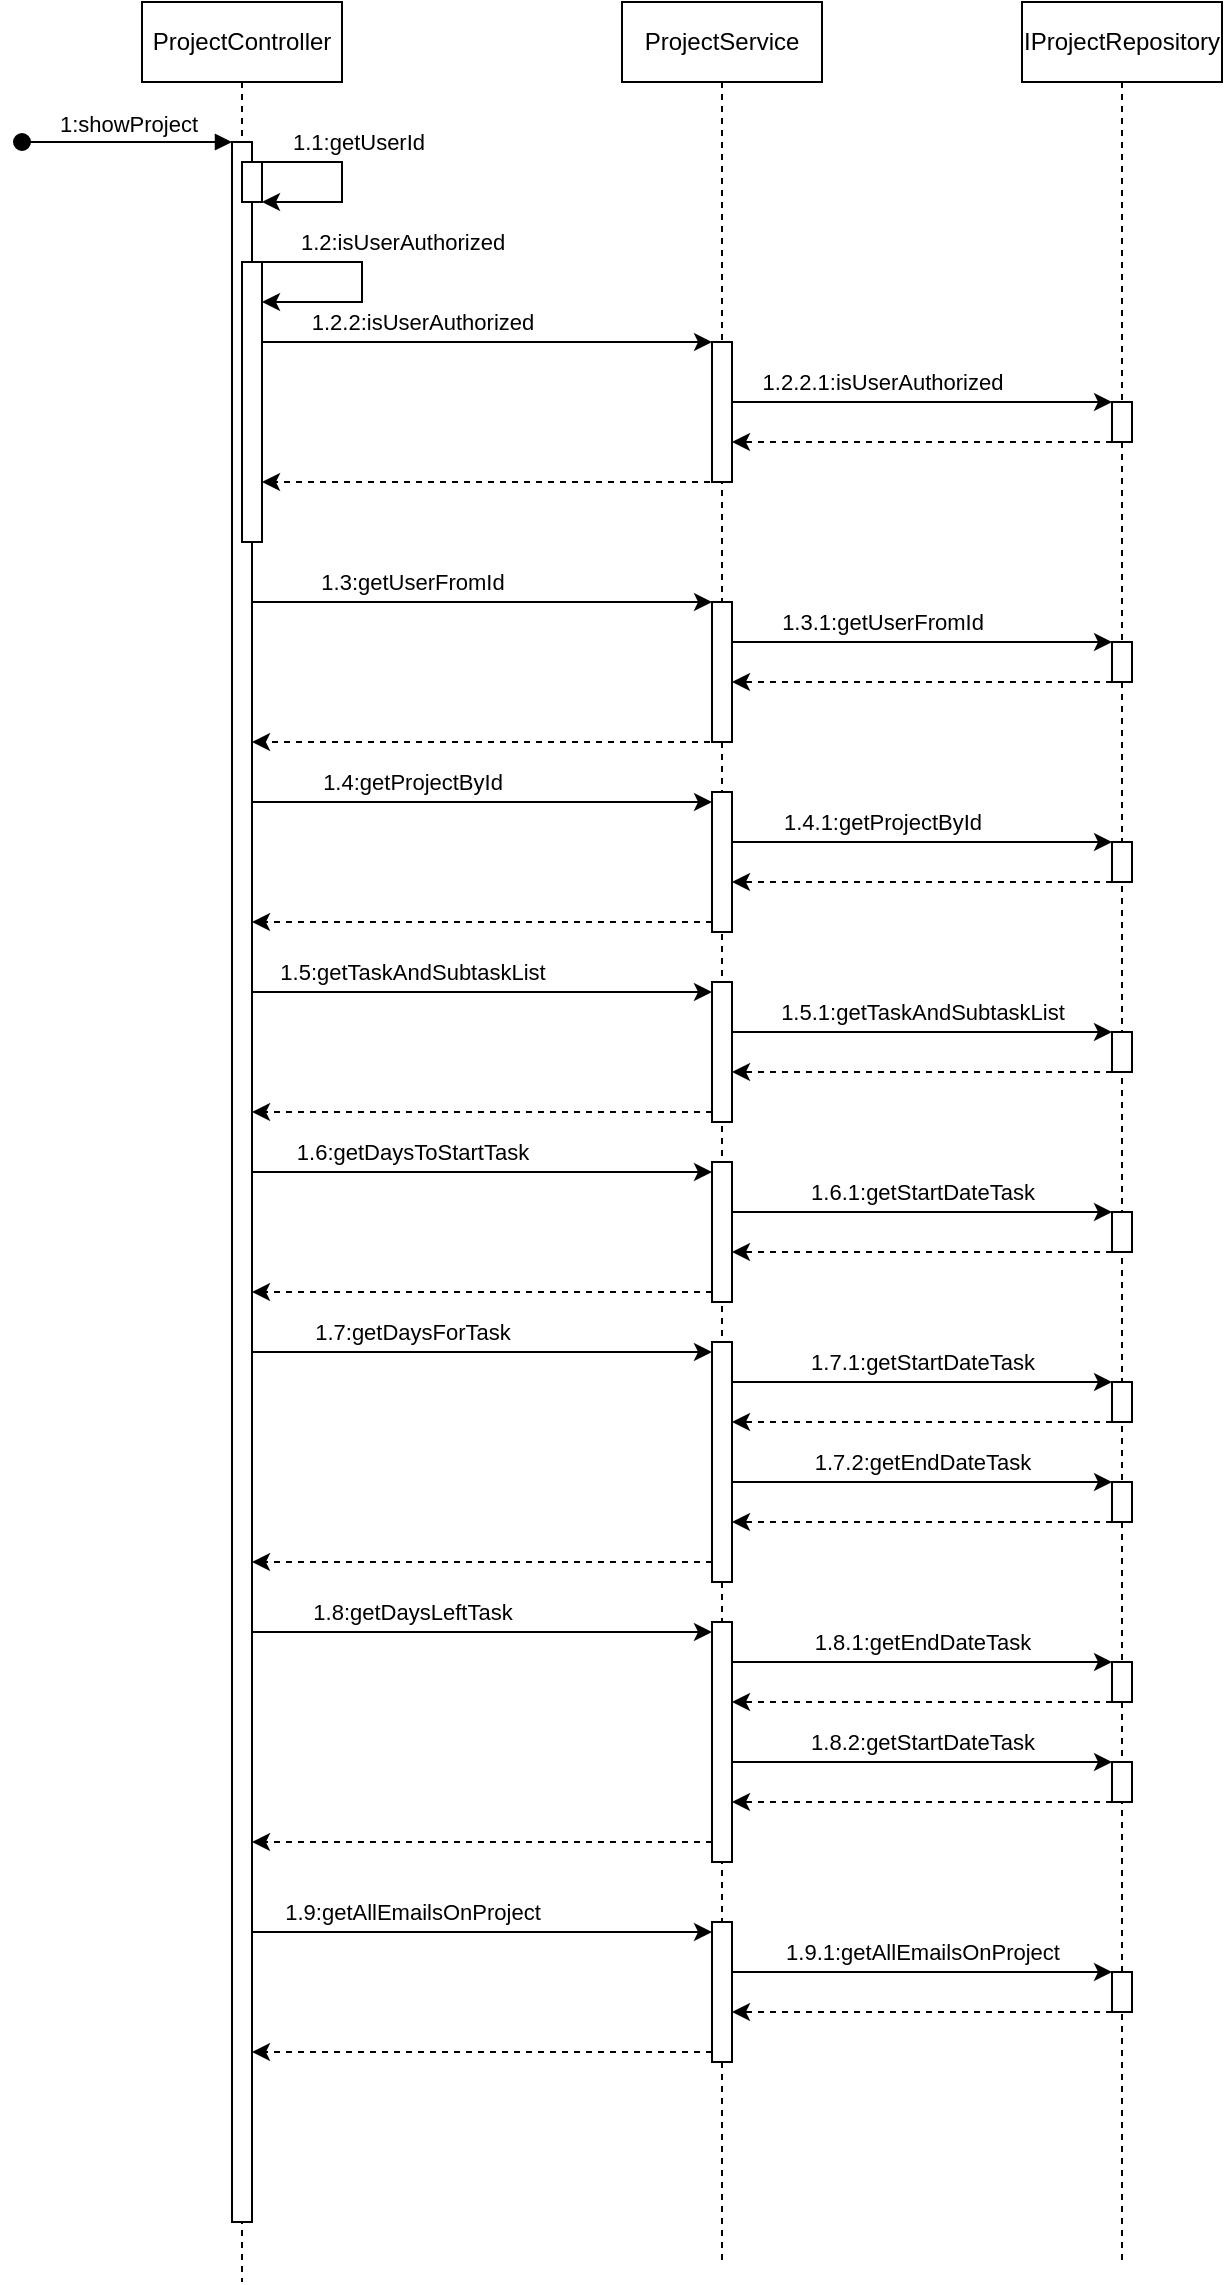 <mxfile version="21.2.3" type="github">
  <diagram name="Page-1" id="2YBvvXClWsGukQMizWep">
    <mxGraphModel dx="1000" dy="466" grid="1" gridSize="10" guides="1" tooltips="1" connect="1" arrows="1" fold="1" page="1" pageScale="1" pageWidth="850" pageHeight="1100" math="0" shadow="0">
      <root>
        <mxCell id="0" />
        <mxCell id="1" parent="0" />
        <mxCell id="aM9ryv3xv72pqoxQDRHE-1" value="ProjectController" style="shape=umlLifeline;perimeter=lifelinePerimeter;whiteSpace=wrap;html=1;container=0;dropTarget=0;collapsible=0;recursiveResize=0;outlineConnect=0;portConstraint=eastwest;newEdgeStyle={&quot;edgeStyle&quot;:&quot;elbowEdgeStyle&quot;,&quot;elbow&quot;:&quot;vertical&quot;,&quot;curved&quot;:0,&quot;rounded&quot;:0};" parent="1" vertex="1">
          <mxGeometry x="70" y="20" width="100" height="1140" as="geometry" />
        </mxCell>
        <mxCell id="aM9ryv3xv72pqoxQDRHE-2" value="" style="html=1;points=[];perimeter=orthogonalPerimeter;outlineConnect=0;targetShapes=umlLifeline;portConstraint=eastwest;newEdgeStyle={&quot;edgeStyle&quot;:&quot;elbowEdgeStyle&quot;,&quot;elbow&quot;:&quot;vertical&quot;,&quot;curved&quot;:0,&quot;rounded&quot;:0};" parent="aM9ryv3xv72pqoxQDRHE-1" vertex="1">
          <mxGeometry x="45" y="70" width="10" height="1040" as="geometry" />
        </mxCell>
        <mxCell id="aM9ryv3xv72pqoxQDRHE-3" value="1:showProject" style="html=1;verticalAlign=bottom;startArrow=oval;endArrow=block;startSize=8;edgeStyle=elbowEdgeStyle;elbow=vertical;curved=0;rounded=0;" parent="aM9ryv3xv72pqoxQDRHE-1" target="aM9ryv3xv72pqoxQDRHE-2" edge="1">
          <mxGeometry relative="1" as="geometry">
            <mxPoint x="-60" y="70" as="sourcePoint" />
          </mxGeometry>
        </mxCell>
        <mxCell id="aM9ryv3xv72pqoxQDRHE-4" value="" style="html=1;points=[];perimeter=orthogonalPerimeter;outlineConnect=0;targetShapes=umlLifeline;portConstraint=eastwest;newEdgeStyle={&quot;edgeStyle&quot;:&quot;elbowEdgeStyle&quot;,&quot;elbow&quot;:&quot;vertical&quot;,&quot;curved&quot;:0,&quot;rounded&quot;:0};" parent="aM9ryv3xv72pqoxQDRHE-1" vertex="1">
          <mxGeometry x="50" y="80" width="10" height="20" as="geometry" />
        </mxCell>
        <object label="" id="n1ftRQOmedJW1Z1UGpQ5-5">
          <mxCell style="endArrow=classic;html=1;rounded=0;" edge="1" parent="aM9ryv3xv72pqoxQDRHE-1" source="aM9ryv3xv72pqoxQDRHE-4" target="aM9ryv3xv72pqoxQDRHE-4">
            <mxGeometry width="50" height="50" relative="1" as="geometry">
              <mxPoint x="80" y="100" as="sourcePoint" />
              <mxPoint x="210" y="130" as="targetPoint" />
              <Array as="points">
                <mxPoint x="80" y="80" />
                <mxPoint x="100" y="80" />
                <mxPoint x="100" y="100" />
              </Array>
            </mxGeometry>
          </mxCell>
        </object>
        <mxCell id="n1ftRQOmedJW1Z1UGpQ5-6" value="1.1:getUserId" style="edgeLabel;html=1;align=center;verticalAlign=middle;resizable=0;points=[];" vertex="1" connectable="0" parent="n1ftRQOmedJW1Z1UGpQ5-5">
          <mxGeometry x="-0.635" relative="1" as="geometry">
            <mxPoint x="29" y="-10" as="offset" />
          </mxGeometry>
        </mxCell>
        <mxCell id="n1ftRQOmedJW1Z1UGpQ5-18" value="" style="html=1;points=[];perimeter=orthogonalPerimeter;outlineConnect=0;targetShapes=umlLifeline;portConstraint=eastwest;newEdgeStyle={&quot;edgeStyle&quot;:&quot;elbowEdgeStyle&quot;,&quot;elbow&quot;:&quot;vertical&quot;,&quot;curved&quot;:0,&quot;rounded&quot;:0};" vertex="1" parent="aM9ryv3xv72pqoxQDRHE-1">
          <mxGeometry x="50" y="130" width="10" height="140" as="geometry" />
        </mxCell>
        <object label="" id="n1ftRQOmedJW1Z1UGpQ5-19">
          <mxCell style="endArrow=classic;html=1;rounded=0;" edge="1" parent="aM9ryv3xv72pqoxQDRHE-1" source="n1ftRQOmedJW1Z1UGpQ5-18" target="n1ftRQOmedJW1Z1UGpQ5-18">
            <mxGeometry width="50" height="50" relative="1" as="geometry">
              <mxPoint x="70" y="90" as="sourcePoint" />
              <mxPoint x="110" y="200" as="targetPoint" />
              <Array as="points">
                <mxPoint x="90" y="130" />
                <mxPoint x="110" y="130" />
                <mxPoint x="110" y="150" />
              </Array>
            </mxGeometry>
          </mxCell>
        </object>
        <mxCell id="n1ftRQOmedJW1Z1UGpQ5-20" value="1.2:isUserAuthorized" style="edgeLabel;html=1;align=center;verticalAlign=middle;resizable=0;points=[];" vertex="1" connectable="0" parent="n1ftRQOmedJW1Z1UGpQ5-19">
          <mxGeometry x="-0.635" relative="1" as="geometry">
            <mxPoint x="48" y="-10" as="offset" />
          </mxGeometry>
        </mxCell>
        <mxCell id="aM9ryv3xv72pqoxQDRHE-5" value="ProjectService" style="shape=umlLifeline;perimeter=lifelinePerimeter;whiteSpace=wrap;html=1;container=0;dropTarget=0;collapsible=0;recursiveResize=0;outlineConnect=0;portConstraint=eastwest;newEdgeStyle={&quot;edgeStyle&quot;:&quot;elbowEdgeStyle&quot;,&quot;elbow&quot;:&quot;vertical&quot;,&quot;curved&quot;:0,&quot;rounded&quot;:0};" parent="1" vertex="1">
          <mxGeometry x="310" y="20" width="100" height="1130" as="geometry" />
        </mxCell>
        <mxCell id="n1ftRQOmedJW1Z1UGpQ5-23" value="" style="html=1;points=[];perimeter=orthogonalPerimeter;outlineConnect=0;targetShapes=umlLifeline;portConstraint=eastwest;newEdgeStyle={&quot;edgeStyle&quot;:&quot;elbowEdgeStyle&quot;,&quot;elbow&quot;:&quot;vertical&quot;,&quot;curved&quot;:0,&quot;rounded&quot;:0};" vertex="1" parent="aM9ryv3xv72pqoxQDRHE-5">
          <mxGeometry x="45" y="170" width="10" height="70" as="geometry" />
        </mxCell>
        <mxCell id="n1ftRQOmedJW1Z1UGpQ5-34" value="" style="html=1;points=[];perimeter=orthogonalPerimeter;outlineConnect=0;targetShapes=umlLifeline;portConstraint=eastwest;newEdgeStyle={&quot;edgeStyle&quot;:&quot;elbowEdgeStyle&quot;,&quot;elbow&quot;:&quot;vertical&quot;,&quot;curved&quot;:0,&quot;rounded&quot;:0};" vertex="1" parent="aM9ryv3xv72pqoxQDRHE-5">
          <mxGeometry x="45" y="300" width="10" height="70" as="geometry" />
        </mxCell>
        <mxCell id="n1ftRQOmedJW1Z1UGpQ5-40" value="" style="html=1;points=[];perimeter=orthogonalPerimeter;outlineConnect=0;targetShapes=umlLifeline;portConstraint=eastwest;newEdgeStyle={&quot;edgeStyle&quot;:&quot;elbowEdgeStyle&quot;,&quot;elbow&quot;:&quot;vertical&quot;,&quot;curved&quot;:0,&quot;rounded&quot;:0};" vertex="1" parent="aM9ryv3xv72pqoxQDRHE-5">
          <mxGeometry x="45" y="395" width="10" height="70" as="geometry" />
        </mxCell>
        <mxCell id="n1ftRQOmedJW1Z1UGpQ5-48" value="" style="html=1;points=[];perimeter=orthogonalPerimeter;outlineConnect=0;targetShapes=umlLifeline;portConstraint=eastwest;newEdgeStyle={&quot;edgeStyle&quot;:&quot;elbowEdgeStyle&quot;,&quot;elbow&quot;:&quot;vertical&quot;,&quot;curved&quot;:0,&quot;rounded&quot;:0};" vertex="1" parent="aM9ryv3xv72pqoxQDRHE-5">
          <mxGeometry x="45" y="490" width="10" height="70" as="geometry" />
        </mxCell>
        <mxCell id="n1ftRQOmedJW1Z1UGpQ5-56" value="" style="html=1;points=[];perimeter=orthogonalPerimeter;outlineConnect=0;targetShapes=umlLifeline;portConstraint=eastwest;newEdgeStyle={&quot;edgeStyle&quot;:&quot;elbowEdgeStyle&quot;,&quot;elbow&quot;:&quot;vertical&quot;,&quot;curved&quot;:0,&quot;rounded&quot;:0};" vertex="1" parent="aM9ryv3xv72pqoxQDRHE-5">
          <mxGeometry x="45" y="580" width="10" height="70" as="geometry" />
        </mxCell>
        <mxCell id="n1ftRQOmedJW1Z1UGpQ5-64" value="" style="html=1;points=[];perimeter=orthogonalPerimeter;outlineConnect=0;targetShapes=umlLifeline;portConstraint=eastwest;newEdgeStyle={&quot;edgeStyle&quot;:&quot;elbowEdgeStyle&quot;,&quot;elbow&quot;:&quot;vertical&quot;,&quot;curved&quot;:0,&quot;rounded&quot;:0};" vertex="1" parent="aM9ryv3xv72pqoxQDRHE-5">
          <mxGeometry x="45" y="670" width="10" height="120" as="geometry" />
        </mxCell>
        <mxCell id="n1ftRQOmedJW1Z1UGpQ5-76" value="" style="html=1;points=[];perimeter=orthogonalPerimeter;outlineConnect=0;targetShapes=umlLifeline;portConstraint=eastwest;newEdgeStyle={&quot;edgeStyle&quot;:&quot;elbowEdgeStyle&quot;,&quot;elbow&quot;:&quot;vertical&quot;,&quot;curved&quot;:0,&quot;rounded&quot;:0};" vertex="1" parent="aM9ryv3xv72pqoxQDRHE-5">
          <mxGeometry x="45" y="810" width="10" height="120" as="geometry" />
        </mxCell>
        <mxCell id="n1ftRQOmedJW1Z1UGpQ5-88" value="" style="html=1;points=[];perimeter=orthogonalPerimeter;outlineConnect=0;targetShapes=umlLifeline;portConstraint=eastwest;newEdgeStyle={&quot;edgeStyle&quot;:&quot;elbowEdgeStyle&quot;,&quot;elbow&quot;:&quot;vertical&quot;,&quot;curved&quot;:0,&quot;rounded&quot;:0};" vertex="1" parent="aM9ryv3xv72pqoxQDRHE-5">
          <mxGeometry x="45" y="960" width="10" height="70" as="geometry" />
        </mxCell>
        <mxCell id="n1ftRQOmedJW1Z1UGpQ5-3" value="IProjectRepository" style="shape=umlLifeline;perimeter=lifelinePerimeter;whiteSpace=wrap;html=1;container=0;dropTarget=0;collapsible=0;recursiveResize=0;outlineConnect=0;portConstraint=eastwest;newEdgeStyle={&quot;edgeStyle&quot;:&quot;elbowEdgeStyle&quot;,&quot;elbow&quot;:&quot;vertical&quot;,&quot;curved&quot;:0,&quot;rounded&quot;:0};" vertex="1" parent="1">
          <mxGeometry x="510" y="20" width="100" height="1130" as="geometry" />
        </mxCell>
        <mxCell id="n1ftRQOmedJW1Z1UGpQ5-4" value="" style="html=1;points=[];perimeter=orthogonalPerimeter;outlineConnect=0;targetShapes=umlLifeline;portConstraint=eastwest;newEdgeStyle={&quot;edgeStyle&quot;:&quot;elbowEdgeStyle&quot;,&quot;elbow&quot;:&quot;vertical&quot;,&quot;curved&quot;:0,&quot;rounded&quot;:0};" vertex="1" parent="n1ftRQOmedJW1Z1UGpQ5-3">
          <mxGeometry x="45" y="200" width="10" height="20" as="geometry" />
        </mxCell>
        <mxCell id="n1ftRQOmedJW1Z1UGpQ5-35" value="" style="html=1;points=[];perimeter=orthogonalPerimeter;outlineConnect=0;targetShapes=umlLifeline;portConstraint=eastwest;newEdgeStyle={&quot;edgeStyle&quot;:&quot;elbowEdgeStyle&quot;,&quot;elbow&quot;:&quot;vertical&quot;,&quot;curved&quot;:0,&quot;rounded&quot;:0};" vertex="1" parent="n1ftRQOmedJW1Z1UGpQ5-3">
          <mxGeometry x="45" y="320" width="10" height="20" as="geometry" />
        </mxCell>
        <mxCell id="n1ftRQOmedJW1Z1UGpQ5-41" value="" style="html=1;points=[];perimeter=orthogonalPerimeter;outlineConnect=0;targetShapes=umlLifeline;portConstraint=eastwest;newEdgeStyle={&quot;edgeStyle&quot;:&quot;elbowEdgeStyle&quot;,&quot;elbow&quot;:&quot;vertical&quot;,&quot;curved&quot;:0,&quot;rounded&quot;:0};" vertex="1" parent="n1ftRQOmedJW1Z1UGpQ5-3">
          <mxGeometry x="45" y="420" width="10" height="20" as="geometry" />
        </mxCell>
        <mxCell id="n1ftRQOmedJW1Z1UGpQ5-49" value="" style="html=1;points=[];perimeter=orthogonalPerimeter;outlineConnect=0;targetShapes=umlLifeline;portConstraint=eastwest;newEdgeStyle={&quot;edgeStyle&quot;:&quot;elbowEdgeStyle&quot;,&quot;elbow&quot;:&quot;vertical&quot;,&quot;curved&quot;:0,&quot;rounded&quot;:0};" vertex="1" parent="n1ftRQOmedJW1Z1UGpQ5-3">
          <mxGeometry x="45" y="515" width="10" height="20" as="geometry" />
        </mxCell>
        <mxCell id="n1ftRQOmedJW1Z1UGpQ5-57" value="" style="html=1;points=[];perimeter=orthogonalPerimeter;outlineConnect=0;targetShapes=umlLifeline;portConstraint=eastwest;newEdgeStyle={&quot;edgeStyle&quot;:&quot;elbowEdgeStyle&quot;,&quot;elbow&quot;:&quot;vertical&quot;,&quot;curved&quot;:0,&quot;rounded&quot;:0};" vertex="1" parent="n1ftRQOmedJW1Z1UGpQ5-3">
          <mxGeometry x="45" y="605" width="10" height="20" as="geometry" />
        </mxCell>
        <mxCell id="n1ftRQOmedJW1Z1UGpQ5-65" value="" style="html=1;points=[];perimeter=orthogonalPerimeter;outlineConnect=0;targetShapes=umlLifeline;portConstraint=eastwest;newEdgeStyle={&quot;edgeStyle&quot;:&quot;elbowEdgeStyle&quot;,&quot;elbow&quot;:&quot;vertical&quot;,&quot;curved&quot;:0,&quot;rounded&quot;:0};" vertex="1" parent="n1ftRQOmedJW1Z1UGpQ5-3">
          <mxGeometry x="45" y="690" width="10" height="20" as="geometry" />
        </mxCell>
        <mxCell id="n1ftRQOmedJW1Z1UGpQ5-72" value="" style="html=1;points=[];perimeter=orthogonalPerimeter;outlineConnect=0;targetShapes=umlLifeline;portConstraint=eastwest;newEdgeStyle={&quot;edgeStyle&quot;:&quot;elbowEdgeStyle&quot;,&quot;elbow&quot;:&quot;vertical&quot;,&quot;curved&quot;:0,&quot;rounded&quot;:0};" vertex="1" parent="n1ftRQOmedJW1Z1UGpQ5-3">
          <mxGeometry x="45" y="740" width="10" height="20" as="geometry" />
        </mxCell>
        <mxCell id="n1ftRQOmedJW1Z1UGpQ5-77" value="" style="html=1;points=[];perimeter=orthogonalPerimeter;outlineConnect=0;targetShapes=umlLifeline;portConstraint=eastwest;newEdgeStyle={&quot;edgeStyle&quot;:&quot;elbowEdgeStyle&quot;,&quot;elbow&quot;:&quot;vertical&quot;,&quot;curved&quot;:0,&quot;rounded&quot;:0};" vertex="1" parent="n1ftRQOmedJW1Z1UGpQ5-3">
          <mxGeometry x="45" y="830" width="10" height="20" as="geometry" />
        </mxCell>
        <mxCell id="n1ftRQOmedJW1Z1UGpQ5-78" value="" style="html=1;points=[];perimeter=orthogonalPerimeter;outlineConnect=0;targetShapes=umlLifeline;portConstraint=eastwest;newEdgeStyle={&quot;edgeStyle&quot;:&quot;elbowEdgeStyle&quot;,&quot;elbow&quot;:&quot;vertical&quot;,&quot;curved&quot;:0,&quot;rounded&quot;:0};" vertex="1" parent="n1ftRQOmedJW1Z1UGpQ5-3">
          <mxGeometry x="45" y="880" width="10" height="20" as="geometry" />
        </mxCell>
        <mxCell id="n1ftRQOmedJW1Z1UGpQ5-89" value="" style="html=1;points=[];perimeter=orthogonalPerimeter;outlineConnect=0;targetShapes=umlLifeline;portConstraint=eastwest;newEdgeStyle={&quot;edgeStyle&quot;:&quot;elbowEdgeStyle&quot;,&quot;elbow&quot;:&quot;vertical&quot;,&quot;curved&quot;:0,&quot;rounded&quot;:0};" vertex="1" parent="n1ftRQOmedJW1Z1UGpQ5-3">
          <mxGeometry x="45" y="985" width="10" height="20" as="geometry" />
        </mxCell>
        <mxCell id="n1ftRQOmedJW1Z1UGpQ5-24" value="" style="endArrow=classic;html=1;rounded=0;" edge="1" parent="1" source="n1ftRQOmedJW1Z1UGpQ5-18" target="n1ftRQOmedJW1Z1UGpQ5-23">
          <mxGeometry width="50" height="50" relative="1" as="geometry">
            <mxPoint x="130" y="200" as="sourcePoint" />
            <mxPoint x="360" y="200" as="targetPoint" />
            <Array as="points">
              <mxPoint x="240" y="190" />
            </Array>
          </mxGeometry>
        </mxCell>
        <mxCell id="n1ftRQOmedJW1Z1UGpQ5-25" value="1.2.2:isUserAuthorized" style="edgeLabel;html=1;align=center;verticalAlign=middle;resizable=0;points=[];" vertex="1" connectable="0" parent="n1ftRQOmedJW1Z1UGpQ5-24">
          <mxGeometry x="-0.711" relative="1" as="geometry">
            <mxPoint x="47" y="-10" as="offset" />
          </mxGeometry>
        </mxCell>
        <mxCell id="n1ftRQOmedJW1Z1UGpQ5-27" value="" style="endArrow=classic;html=1;rounded=0;" edge="1" parent="1" source="n1ftRQOmedJW1Z1UGpQ5-23" target="n1ftRQOmedJW1Z1UGpQ5-4">
          <mxGeometry width="50" height="50" relative="1" as="geometry">
            <mxPoint x="370" y="220" as="sourcePoint" />
            <mxPoint x="550" y="220" as="targetPoint" />
            <Array as="points">
              <mxPoint x="480" y="220" />
            </Array>
          </mxGeometry>
        </mxCell>
        <mxCell id="n1ftRQOmedJW1Z1UGpQ5-28" value="1.2.2.1:isUserAuthorized" style="edgeLabel;html=1;align=center;verticalAlign=middle;resizable=0;points=[];" vertex="1" connectable="0" parent="n1ftRQOmedJW1Z1UGpQ5-27">
          <mxGeometry x="-0.711" relative="1" as="geometry">
            <mxPoint x="47" y="-10" as="offset" />
          </mxGeometry>
        </mxCell>
        <mxCell id="n1ftRQOmedJW1Z1UGpQ5-29" value="" style="endArrow=classic;html=1;rounded=0;dashed=1;" edge="1" parent="1" source="n1ftRQOmedJW1Z1UGpQ5-4" target="n1ftRQOmedJW1Z1UGpQ5-23">
          <mxGeometry width="50" height="50" relative="1" as="geometry">
            <mxPoint x="250" y="230" as="sourcePoint" />
            <mxPoint x="370" y="240" as="targetPoint" />
            <Array as="points">
              <mxPoint x="440" y="240" />
            </Array>
          </mxGeometry>
        </mxCell>
        <mxCell id="n1ftRQOmedJW1Z1UGpQ5-30" value="" style="endArrow=classic;html=1;rounded=0;dashed=1;" edge="1" parent="1" target="n1ftRQOmedJW1Z1UGpQ5-18">
          <mxGeometry width="50" height="50" relative="1" as="geometry">
            <mxPoint x="360" y="260" as="sourcePoint" />
            <mxPoint x="170" y="260" as="targetPoint" />
            <Array as="points">
              <mxPoint x="245" y="260" />
            </Array>
          </mxGeometry>
        </mxCell>
        <mxCell id="n1ftRQOmedJW1Z1UGpQ5-31" value="" style="endArrow=classic;html=1;rounded=0;" edge="1" parent="1" source="aM9ryv3xv72pqoxQDRHE-2">
          <mxGeometry width="50" height="50" relative="1" as="geometry">
            <mxPoint x="130" y="320" as="sourcePoint" />
            <mxPoint x="355" y="320" as="targetPoint" />
            <Array as="points">
              <mxPoint x="240" y="320" />
            </Array>
          </mxGeometry>
        </mxCell>
        <mxCell id="n1ftRQOmedJW1Z1UGpQ5-32" value="1.3:getUserFromId" style="edgeLabel;html=1;align=center;verticalAlign=middle;resizable=0;points=[];" vertex="1" connectable="0" parent="n1ftRQOmedJW1Z1UGpQ5-31">
          <mxGeometry x="-0.711" relative="1" as="geometry">
            <mxPoint x="47" y="-10" as="offset" />
          </mxGeometry>
        </mxCell>
        <mxCell id="n1ftRQOmedJW1Z1UGpQ5-36" value="" style="endArrow=classic;html=1;rounded=0;" edge="1" source="n1ftRQOmedJW1Z1UGpQ5-34" target="n1ftRQOmedJW1Z1UGpQ5-35" parent="1">
          <mxGeometry width="50" height="50" relative="1" as="geometry">
            <mxPoint x="440" y="340" as="sourcePoint" />
            <mxPoint x="620" y="340" as="targetPoint" />
            <Array as="points">
              <mxPoint x="550" y="340" />
            </Array>
          </mxGeometry>
        </mxCell>
        <mxCell id="n1ftRQOmedJW1Z1UGpQ5-37" value="1.3.1:getUserFromId" style="edgeLabel;html=1;align=center;verticalAlign=middle;resizable=0;points=[];" vertex="1" connectable="0" parent="n1ftRQOmedJW1Z1UGpQ5-36">
          <mxGeometry x="-0.711" relative="1" as="geometry">
            <mxPoint x="47" y="-10" as="offset" />
          </mxGeometry>
        </mxCell>
        <mxCell id="n1ftRQOmedJW1Z1UGpQ5-38" value="" style="endArrow=classic;html=1;rounded=0;dashed=1;" edge="1" source="n1ftRQOmedJW1Z1UGpQ5-35" target="n1ftRQOmedJW1Z1UGpQ5-34" parent="1">
          <mxGeometry width="50" height="50" relative="1" as="geometry">
            <mxPoint x="320" y="350" as="sourcePoint" />
            <mxPoint x="440" y="360" as="targetPoint" />
            <Array as="points">
              <mxPoint x="510" y="360" />
            </Array>
          </mxGeometry>
        </mxCell>
        <mxCell id="n1ftRQOmedJW1Z1UGpQ5-39" value="" style="endArrow=classic;html=1;rounded=0;dashed=1;" edge="1" parent="1" target="aM9ryv3xv72pqoxQDRHE-2">
          <mxGeometry width="50" height="50" relative="1" as="geometry">
            <mxPoint x="360" y="390" as="sourcePoint" />
            <mxPoint x="130" y="390" as="targetPoint" />
            <Array as="points">
              <mxPoint x="245" y="390" />
            </Array>
          </mxGeometry>
        </mxCell>
        <mxCell id="n1ftRQOmedJW1Z1UGpQ5-42" value="" style="endArrow=classic;html=1;rounded=0;" edge="1" parent="1" source="aM9ryv3xv72pqoxQDRHE-2" target="n1ftRQOmedJW1Z1UGpQ5-40">
          <mxGeometry width="50" height="50" relative="1" as="geometry">
            <mxPoint x="130" y="420" as="sourcePoint" />
            <mxPoint x="350" y="420" as="targetPoint" />
            <Array as="points">
              <mxPoint x="245" y="420" />
            </Array>
          </mxGeometry>
        </mxCell>
        <mxCell id="n1ftRQOmedJW1Z1UGpQ5-43" value="1.4:getProjectById" style="edgeLabel;html=1;align=center;verticalAlign=middle;resizable=0;points=[];" vertex="1" connectable="0" parent="n1ftRQOmedJW1Z1UGpQ5-42">
          <mxGeometry x="-0.711" relative="1" as="geometry">
            <mxPoint x="47" y="-10" as="offset" />
          </mxGeometry>
        </mxCell>
        <mxCell id="n1ftRQOmedJW1Z1UGpQ5-44" value="" style="endArrow=classic;html=1;rounded=0;" edge="1" source="n1ftRQOmedJW1Z1UGpQ5-40" target="n1ftRQOmedJW1Z1UGpQ5-41" parent="1">
          <mxGeometry width="50" height="50" relative="1" as="geometry">
            <mxPoint x="445" y="440" as="sourcePoint" />
            <mxPoint x="625" y="440" as="targetPoint" />
            <Array as="points">
              <mxPoint x="555" y="440" />
            </Array>
          </mxGeometry>
        </mxCell>
        <mxCell id="n1ftRQOmedJW1Z1UGpQ5-45" value="1.4.1:getProjectById" style="edgeLabel;html=1;align=center;verticalAlign=middle;resizable=0;points=[];" vertex="1" connectable="0" parent="n1ftRQOmedJW1Z1UGpQ5-44">
          <mxGeometry x="-0.711" relative="1" as="geometry">
            <mxPoint x="47" y="-10" as="offset" />
          </mxGeometry>
        </mxCell>
        <mxCell id="n1ftRQOmedJW1Z1UGpQ5-46" value="" style="endArrow=classic;html=1;rounded=0;dashed=1;" edge="1" source="n1ftRQOmedJW1Z1UGpQ5-41" target="n1ftRQOmedJW1Z1UGpQ5-40" parent="1">
          <mxGeometry width="50" height="50" relative="1" as="geometry">
            <mxPoint x="325" y="450" as="sourcePoint" />
            <mxPoint x="445" y="460" as="targetPoint" />
            <Array as="points">
              <mxPoint x="515" y="460" />
            </Array>
          </mxGeometry>
        </mxCell>
        <mxCell id="n1ftRQOmedJW1Z1UGpQ5-47" value="" style="endArrow=classic;html=1;rounded=0;dashed=1;" edge="1" parent="1" source="n1ftRQOmedJW1Z1UGpQ5-40" target="aM9ryv3xv72pqoxQDRHE-2">
          <mxGeometry width="50" height="50" relative="1" as="geometry">
            <mxPoint x="350" y="480" as="sourcePoint" />
            <mxPoint x="130" y="480" as="targetPoint" />
            <Array as="points">
              <mxPoint x="290" y="480" />
              <mxPoint x="250" y="480" />
            </Array>
          </mxGeometry>
        </mxCell>
        <mxCell id="n1ftRQOmedJW1Z1UGpQ5-50" value="" style="endArrow=classic;html=1;rounded=0;" edge="1" target="n1ftRQOmedJW1Z1UGpQ5-48" parent="1">
          <mxGeometry width="50" height="50" relative="1" as="geometry">
            <mxPoint x="125" y="515" as="sourcePoint" />
            <mxPoint x="350" y="515" as="targetPoint" />
            <Array as="points">
              <mxPoint x="245" y="515" />
            </Array>
          </mxGeometry>
        </mxCell>
        <mxCell id="n1ftRQOmedJW1Z1UGpQ5-51" value="1.5:getTaskAndSubtaskList" style="edgeLabel;html=1;align=center;verticalAlign=middle;resizable=0;points=[];" vertex="1" connectable="0" parent="n1ftRQOmedJW1Z1UGpQ5-50">
          <mxGeometry x="-0.711" relative="1" as="geometry">
            <mxPoint x="47" y="-10" as="offset" />
          </mxGeometry>
        </mxCell>
        <mxCell id="n1ftRQOmedJW1Z1UGpQ5-52" value="" style="endArrow=classic;html=1;rounded=0;" edge="1" source="n1ftRQOmedJW1Z1UGpQ5-48" target="n1ftRQOmedJW1Z1UGpQ5-49" parent="1">
          <mxGeometry width="50" height="50" relative="1" as="geometry">
            <mxPoint x="445" y="535" as="sourcePoint" />
            <mxPoint x="625" y="535" as="targetPoint" />
            <Array as="points">
              <mxPoint x="555" y="535" />
            </Array>
          </mxGeometry>
        </mxCell>
        <mxCell id="n1ftRQOmedJW1Z1UGpQ5-53" value="1.5.1:getTaskAndSubtaskList" style="edgeLabel;html=1;align=center;verticalAlign=middle;resizable=0;points=[];" vertex="1" connectable="0" parent="n1ftRQOmedJW1Z1UGpQ5-52">
          <mxGeometry x="-0.711" relative="1" as="geometry">
            <mxPoint x="67" y="-10" as="offset" />
          </mxGeometry>
        </mxCell>
        <mxCell id="n1ftRQOmedJW1Z1UGpQ5-54" value="" style="endArrow=classic;html=1;rounded=0;dashed=1;" edge="1" source="n1ftRQOmedJW1Z1UGpQ5-49" target="n1ftRQOmedJW1Z1UGpQ5-48" parent="1">
          <mxGeometry width="50" height="50" relative="1" as="geometry">
            <mxPoint x="325" y="545" as="sourcePoint" />
            <mxPoint x="445" y="555" as="targetPoint" />
            <Array as="points">
              <mxPoint x="515" y="555" />
            </Array>
          </mxGeometry>
        </mxCell>
        <mxCell id="n1ftRQOmedJW1Z1UGpQ5-55" value="" style="endArrow=classic;html=1;rounded=0;dashed=1;" edge="1" source="n1ftRQOmedJW1Z1UGpQ5-48" parent="1">
          <mxGeometry width="50" height="50" relative="1" as="geometry">
            <mxPoint x="350" y="575" as="sourcePoint" />
            <mxPoint x="125" y="575" as="targetPoint" />
            <Array as="points">
              <mxPoint x="290" y="575" />
              <mxPoint x="250" y="575" />
            </Array>
          </mxGeometry>
        </mxCell>
        <mxCell id="n1ftRQOmedJW1Z1UGpQ5-58" value="" style="endArrow=classic;html=1;rounded=0;" edge="1" target="n1ftRQOmedJW1Z1UGpQ5-56" parent="1">
          <mxGeometry width="50" height="50" relative="1" as="geometry">
            <mxPoint x="125" y="605" as="sourcePoint" />
            <mxPoint x="350" y="605" as="targetPoint" />
            <Array as="points">
              <mxPoint x="245" y="605" />
            </Array>
          </mxGeometry>
        </mxCell>
        <mxCell id="n1ftRQOmedJW1Z1UGpQ5-59" value="1.6:getDaysToStartTask" style="edgeLabel;html=1;align=center;verticalAlign=middle;resizable=0;points=[];" vertex="1" connectable="0" parent="n1ftRQOmedJW1Z1UGpQ5-58">
          <mxGeometry x="-0.711" relative="1" as="geometry">
            <mxPoint x="47" y="-10" as="offset" />
          </mxGeometry>
        </mxCell>
        <mxCell id="n1ftRQOmedJW1Z1UGpQ5-60" value="" style="endArrow=classic;html=1;rounded=0;" edge="1" source="n1ftRQOmedJW1Z1UGpQ5-56" target="n1ftRQOmedJW1Z1UGpQ5-57" parent="1">
          <mxGeometry width="50" height="50" relative="1" as="geometry">
            <mxPoint x="445" y="625" as="sourcePoint" />
            <mxPoint x="625" y="625" as="targetPoint" />
            <Array as="points">
              <mxPoint x="555" y="625" />
            </Array>
          </mxGeometry>
        </mxCell>
        <mxCell id="n1ftRQOmedJW1Z1UGpQ5-61" value="1.6.1:getStartDateTask" style="edgeLabel;html=1;align=center;verticalAlign=middle;resizable=0;points=[];" vertex="1" connectable="0" parent="n1ftRQOmedJW1Z1UGpQ5-60">
          <mxGeometry x="-0.711" relative="1" as="geometry">
            <mxPoint x="67" y="-10" as="offset" />
          </mxGeometry>
        </mxCell>
        <mxCell id="n1ftRQOmedJW1Z1UGpQ5-62" value="" style="endArrow=classic;html=1;rounded=0;dashed=1;" edge="1" source="n1ftRQOmedJW1Z1UGpQ5-57" target="n1ftRQOmedJW1Z1UGpQ5-56" parent="1">
          <mxGeometry width="50" height="50" relative="1" as="geometry">
            <mxPoint x="325" y="635" as="sourcePoint" />
            <mxPoint x="445" y="645" as="targetPoint" />
            <Array as="points">
              <mxPoint x="515" y="645" />
            </Array>
          </mxGeometry>
        </mxCell>
        <mxCell id="n1ftRQOmedJW1Z1UGpQ5-63" value="" style="endArrow=classic;html=1;rounded=0;dashed=1;" edge="1" source="n1ftRQOmedJW1Z1UGpQ5-56" parent="1">
          <mxGeometry width="50" height="50" relative="1" as="geometry">
            <mxPoint x="350" y="665" as="sourcePoint" />
            <mxPoint x="125" y="665" as="targetPoint" />
            <Array as="points">
              <mxPoint x="290" y="665" />
              <mxPoint x="250" y="665" />
            </Array>
          </mxGeometry>
        </mxCell>
        <mxCell id="n1ftRQOmedJW1Z1UGpQ5-66" value="" style="endArrow=classic;html=1;rounded=0;" edge="1" target="n1ftRQOmedJW1Z1UGpQ5-64" parent="1">
          <mxGeometry width="50" height="50" relative="1" as="geometry">
            <mxPoint x="125" y="695" as="sourcePoint" />
            <mxPoint x="350" y="695" as="targetPoint" />
            <Array as="points">
              <mxPoint x="245" y="695" />
            </Array>
          </mxGeometry>
        </mxCell>
        <mxCell id="n1ftRQOmedJW1Z1UGpQ5-67" value="1.7:getDaysForTask" style="edgeLabel;html=1;align=center;verticalAlign=middle;resizable=0;points=[];" vertex="1" connectable="0" parent="n1ftRQOmedJW1Z1UGpQ5-66">
          <mxGeometry x="-0.711" relative="1" as="geometry">
            <mxPoint x="47" y="-10" as="offset" />
          </mxGeometry>
        </mxCell>
        <mxCell id="n1ftRQOmedJW1Z1UGpQ5-68" value="" style="endArrow=classic;html=1;rounded=0;" edge="1" target="n1ftRQOmedJW1Z1UGpQ5-65" parent="1">
          <mxGeometry width="50" height="50" relative="1" as="geometry">
            <mxPoint x="365" y="710" as="sourcePoint" />
            <mxPoint x="625" y="710" as="targetPoint" />
            <Array as="points">
              <mxPoint x="555" y="710" />
            </Array>
          </mxGeometry>
        </mxCell>
        <mxCell id="n1ftRQOmedJW1Z1UGpQ5-69" value="1.7.1:getStartDateTask" style="edgeLabel;html=1;align=center;verticalAlign=middle;resizable=0;points=[];" vertex="1" connectable="0" parent="n1ftRQOmedJW1Z1UGpQ5-68">
          <mxGeometry x="-0.711" relative="1" as="geometry">
            <mxPoint x="67" y="-10" as="offset" />
          </mxGeometry>
        </mxCell>
        <mxCell id="n1ftRQOmedJW1Z1UGpQ5-70" value="" style="endArrow=classic;html=1;rounded=0;dashed=1;" edge="1" source="n1ftRQOmedJW1Z1UGpQ5-65" parent="1">
          <mxGeometry width="50" height="50" relative="1" as="geometry">
            <mxPoint x="325" y="720" as="sourcePoint" />
            <mxPoint x="365" y="730" as="targetPoint" />
            <Array as="points">
              <mxPoint x="515" y="730" />
            </Array>
          </mxGeometry>
        </mxCell>
        <mxCell id="n1ftRQOmedJW1Z1UGpQ5-71" value="" style="endArrow=classic;html=1;rounded=0;dashed=1;" edge="1" source="n1ftRQOmedJW1Z1UGpQ5-64" parent="1" target="aM9ryv3xv72pqoxQDRHE-2">
          <mxGeometry width="50" height="50" relative="1" as="geometry">
            <mxPoint x="350" y="755" as="sourcePoint" />
            <mxPoint x="125" y="755" as="targetPoint" />
            <Array as="points">
              <mxPoint x="290" y="800" />
              <mxPoint x="250" y="800" />
            </Array>
          </mxGeometry>
        </mxCell>
        <mxCell id="n1ftRQOmedJW1Z1UGpQ5-73" value="" style="endArrow=classic;html=1;rounded=0;" edge="1" target="n1ftRQOmedJW1Z1UGpQ5-72" parent="1">
          <mxGeometry width="50" height="50" relative="1" as="geometry">
            <mxPoint x="365" y="760" as="sourcePoint" />
            <mxPoint x="625" y="760" as="targetPoint" />
            <Array as="points">
              <mxPoint x="555" y="760" />
            </Array>
          </mxGeometry>
        </mxCell>
        <mxCell id="n1ftRQOmedJW1Z1UGpQ5-74" value="1.7.2:getEndDateTask" style="edgeLabel;html=1;align=center;verticalAlign=middle;resizable=0;points=[];" vertex="1" connectable="0" parent="n1ftRQOmedJW1Z1UGpQ5-73">
          <mxGeometry x="-0.711" relative="1" as="geometry">
            <mxPoint x="67" y="-10" as="offset" />
          </mxGeometry>
        </mxCell>
        <mxCell id="n1ftRQOmedJW1Z1UGpQ5-75" value="" style="endArrow=classic;html=1;rounded=0;dashed=1;" edge="1" source="n1ftRQOmedJW1Z1UGpQ5-72" parent="1">
          <mxGeometry width="50" height="50" relative="1" as="geometry">
            <mxPoint x="325" y="770" as="sourcePoint" />
            <mxPoint x="365" y="780" as="targetPoint" />
            <Array as="points">
              <mxPoint x="515" y="780" />
            </Array>
          </mxGeometry>
        </mxCell>
        <mxCell id="n1ftRQOmedJW1Z1UGpQ5-79" value="" style="endArrow=classic;html=1;rounded=0;" edge="1" target="n1ftRQOmedJW1Z1UGpQ5-76" parent="1">
          <mxGeometry width="50" height="50" relative="1" as="geometry">
            <mxPoint x="125" y="835" as="sourcePoint" />
            <mxPoint x="350" y="835" as="targetPoint" />
            <Array as="points">
              <mxPoint x="245" y="835" />
            </Array>
          </mxGeometry>
        </mxCell>
        <mxCell id="n1ftRQOmedJW1Z1UGpQ5-80" value="1.8:getDaysLeftTask" style="edgeLabel;html=1;align=center;verticalAlign=middle;resizable=0;points=[];" vertex="1" connectable="0" parent="n1ftRQOmedJW1Z1UGpQ5-79">
          <mxGeometry x="-0.711" relative="1" as="geometry">
            <mxPoint x="47" y="-10" as="offset" />
          </mxGeometry>
        </mxCell>
        <mxCell id="n1ftRQOmedJW1Z1UGpQ5-81" value="" style="endArrow=classic;html=1;rounded=0;" edge="1" target="n1ftRQOmedJW1Z1UGpQ5-77" parent="1">
          <mxGeometry width="50" height="50" relative="1" as="geometry">
            <mxPoint x="365" y="850" as="sourcePoint" />
            <mxPoint x="625" y="850" as="targetPoint" />
            <Array as="points">
              <mxPoint x="555" y="850" />
            </Array>
          </mxGeometry>
        </mxCell>
        <mxCell id="n1ftRQOmedJW1Z1UGpQ5-82" value="1.8.1:getEndDateTask" style="edgeLabel;html=1;align=center;verticalAlign=middle;resizable=0;points=[];" vertex="1" connectable="0" parent="n1ftRQOmedJW1Z1UGpQ5-81">
          <mxGeometry x="-0.711" relative="1" as="geometry">
            <mxPoint x="67" y="-10" as="offset" />
          </mxGeometry>
        </mxCell>
        <mxCell id="n1ftRQOmedJW1Z1UGpQ5-83" value="" style="endArrow=classic;html=1;rounded=0;dashed=1;" edge="1" source="n1ftRQOmedJW1Z1UGpQ5-77" parent="1">
          <mxGeometry width="50" height="50" relative="1" as="geometry">
            <mxPoint x="325" y="860" as="sourcePoint" />
            <mxPoint x="365" y="870" as="targetPoint" />
            <Array as="points">
              <mxPoint x="515" y="870" />
            </Array>
          </mxGeometry>
        </mxCell>
        <mxCell id="n1ftRQOmedJW1Z1UGpQ5-84" value="" style="endArrow=classic;html=1;rounded=0;dashed=1;" edge="1" source="n1ftRQOmedJW1Z1UGpQ5-76" parent="1">
          <mxGeometry width="50" height="50" relative="1" as="geometry">
            <mxPoint x="350" y="895" as="sourcePoint" />
            <mxPoint x="125" y="940" as="targetPoint" />
            <Array as="points">
              <mxPoint x="290" y="940" />
              <mxPoint x="250" y="940" />
            </Array>
          </mxGeometry>
        </mxCell>
        <mxCell id="n1ftRQOmedJW1Z1UGpQ5-85" value="" style="endArrow=classic;html=1;rounded=0;" edge="1" target="n1ftRQOmedJW1Z1UGpQ5-78" parent="1">
          <mxGeometry width="50" height="50" relative="1" as="geometry">
            <mxPoint x="365" y="900" as="sourcePoint" />
            <mxPoint x="625" y="900" as="targetPoint" />
            <Array as="points">
              <mxPoint x="555" y="900" />
            </Array>
          </mxGeometry>
        </mxCell>
        <mxCell id="n1ftRQOmedJW1Z1UGpQ5-86" value="1.8.2:getStartDateTask" style="edgeLabel;html=1;align=center;verticalAlign=middle;resizable=0;points=[];" vertex="1" connectable="0" parent="n1ftRQOmedJW1Z1UGpQ5-85">
          <mxGeometry x="-0.711" relative="1" as="geometry">
            <mxPoint x="67" y="-10" as="offset" />
          </mxGeometry>
        </mxCell>
        <mxCell id="n1ftRQOmedJW1Z1UGpQ5-87" value="" style="endArrow=classic;html=1;rounded=0;dashed=1;" edge="1" source="n1ftRQOmedJW1Z1UGpQ5-78" parent="1">
          <mxGeometry width="50" height="50" relative="1" as="geometry">
            <mxPoint x="325" y="910" as="sourcePoint" />
            <mxPoint x="365" y="920" as="targetPoint" />
            <Array as="points">
              <mxPoint x="515" y="920" />
            </Array>
          </mxGeometry>
        </mxCell>
        <mxCell id="n1ftRQOmedJW1Z1UGpQ5-90" value="" style="endArrow=classic;html=1;rounded=0;" edge="1" target="n1ftRQOmedJW1Z1UGpQ5-88" parent="1">
          <mxGeometry width="50" height="50" relative="1" as="geometry">
            <mxPoint x="125" y="985" as="sourcePoint" />
            <mxPoint x="350" y="985" as="targetPoint" />
            <Array as="points">
              <mxPoint x="245" y="985" />
            </Array>
          </mxGeometry>
        </mxCell>
        <mxCell id="n1ftRQOmedJW1Z1UGpQ5-91" value="1.9:getAllEmailsOnProject" style="edgeLabel;html=1;align=center;verticalAlign=middle;resizable=0;points=[];" vertex="1" connectable="0" parent="n1ftRQOmedJW1Z1UGpQ5-90">
          <mxGeometry x="-0.711" relative="1" as="geometry">
            <mxPoint x="47" y="-10" as="offset" />
          </mxGeometry>
        </mxCell>
        <mxCell id="n1ftRQOmedJW1Z1UGpQ5-92" value="" style="endArrow=classic;html=1;rounded=0;" edge="1" source="n1ftRQOmedJW1Z1UGpQ5-88" target="n1ftRQOmedJW1Z1UGpQ5-89" parent="1">
          <mxGeometry width="50" height="50" relative="1" as="geometry">
            <mxPoint x="445" y="1005" as="sourcePoint" />
            <mxPoint x="625" y="1005" as="targetPoint" />
            <Array as="points">
              <mxPoint x="555" y="1005" />
            </Array>
          </mxGeometry>
        </mxCell>
        <mxCell id="n1ftRQOmedJW1Z1UGpQ5-93" value="1.9.1:getAllEmailsOnProject" style="edgeLabel;html=1;align=center;verticalAlign=middle;resizable=0;points=[];" vertex="1" connectable="0" parent="n1ftRQOmedJW1Z1UGpQ5-92">
          <mxGeometry x="-0.711" relative="1" as="geometry">
            <mxPoint x="67" y="-10" as="offset" />
          </mxGeometry>
        </mxCell>
        <mxCell id="n1ftRQOmedJW1Z1UGpQ5-94" value="" style="endArrow=classic;html=1;rounded=0;dashed=1;" edge="1" source="n1ftRQOmedJW1Z1UGpQ5-89" target="n1ftRQOmedJW1Z1UGpQ5-88" parent="1">
          <mxGeometry width="50" height="50" relative="1" as="geometry">
            <mxPoint x="325" y="1015" as="sourcePoint" />
            <mxPoint x="445" y="1025" as="targetPoint" />
            <Array as="points">
              <mxPoint x="515" y="1025" />
            </Array>
          </mxGeometry>
        </mxCell>
        <mxCell id="n1ftRQOmedJW1Z1UGpQ5-95" value="" style="endArrow=classic;html=1;rounded=0;dashed=1;" edge="1" source="n1ftRQOmedJW1Z1UGpQ5-88" parent="1">
          <mxGeometry width="50" height="50" relative="1" as="geometry">
            <mxPoint x="350" y="1045" as="sourcePoint" />
            <mxPoint x="125" y="1045" as="targetPoint" />
            <Array as="points">
              <mxPoint x="290" y="1045" />
              <mxPoint x="250" y="1045" />
            </Array>
          </mxGeometry>
        </mxCell>
      </root>
    </mxGraphModel>
  </diagram>
</mxfile>
